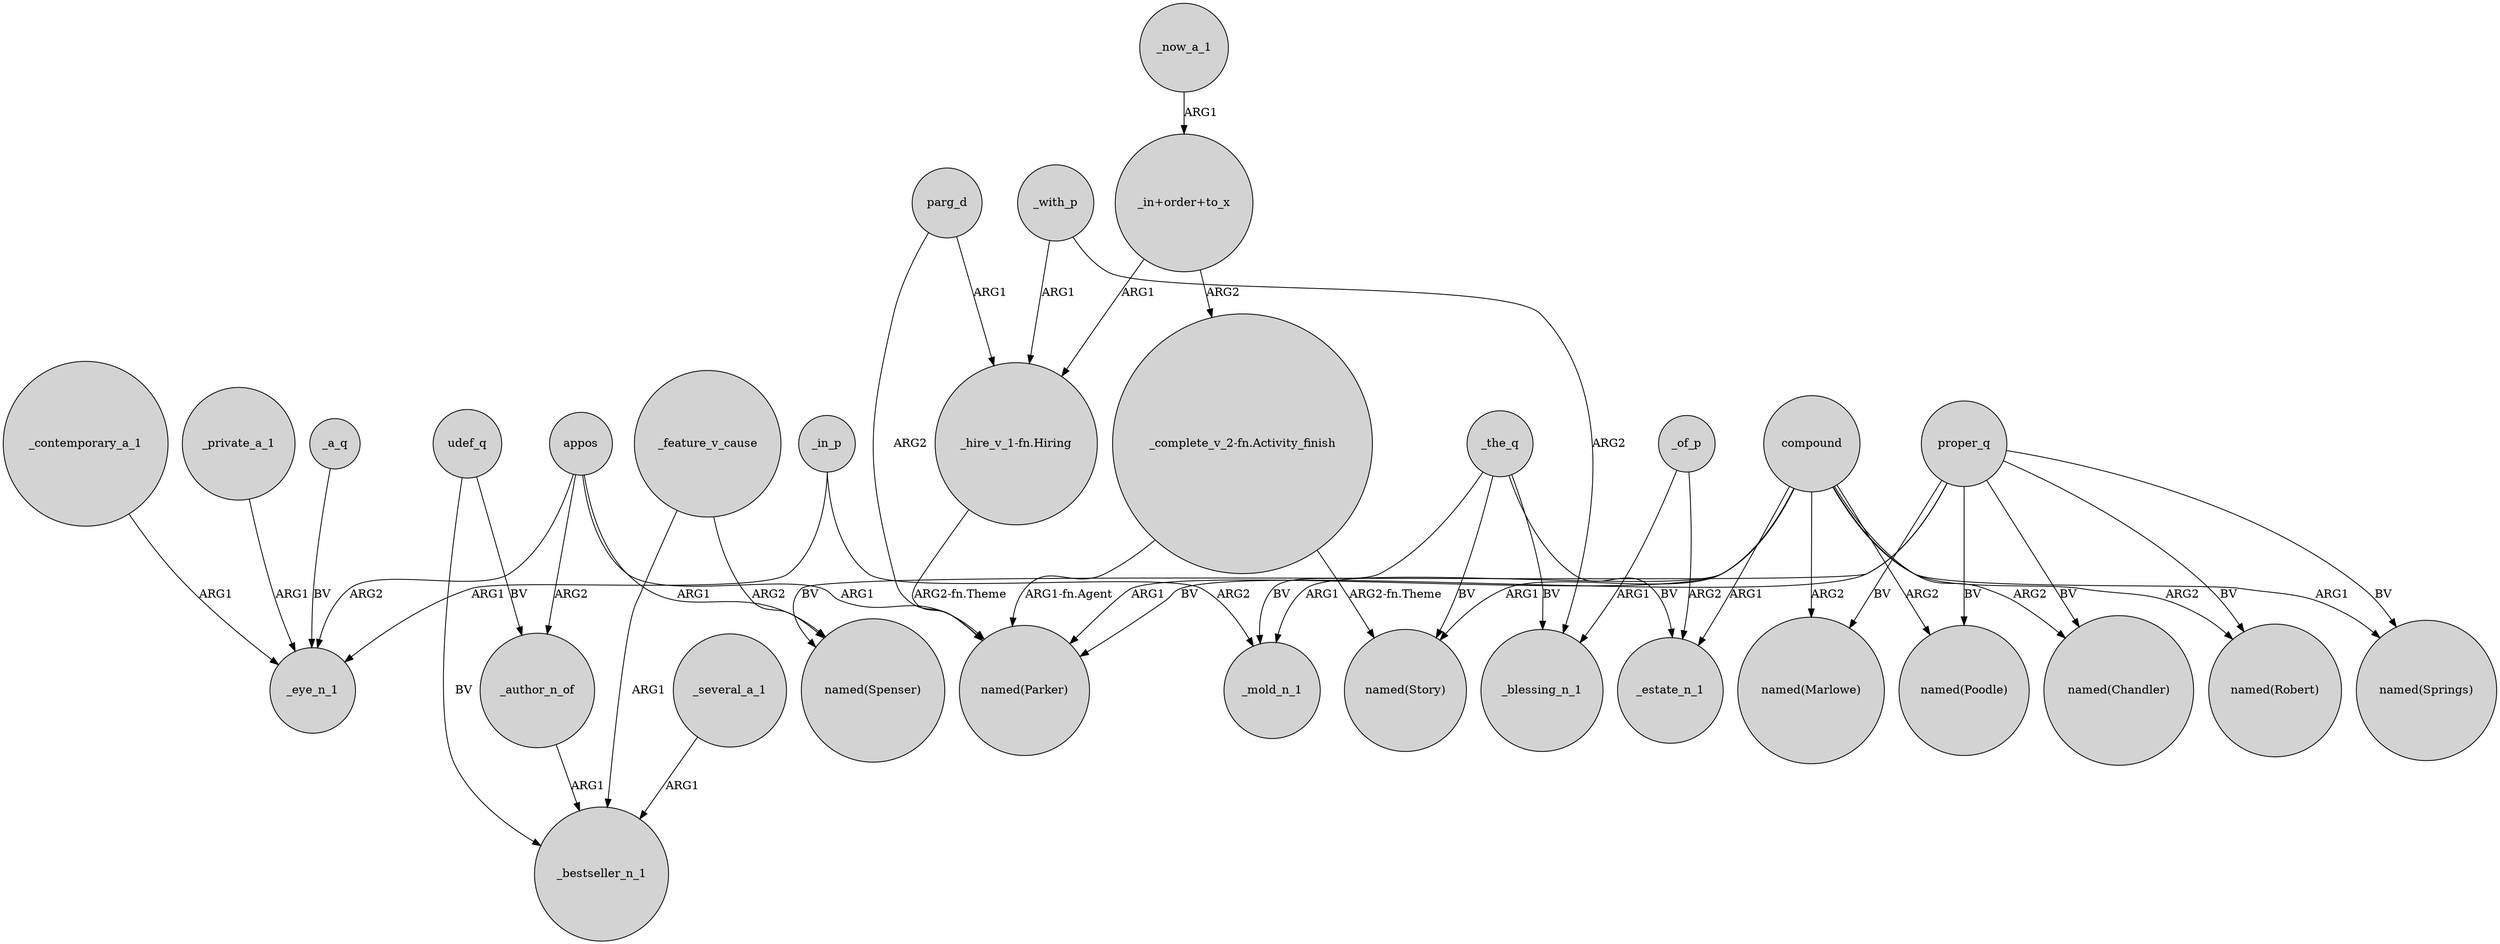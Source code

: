 digraph {
	node [shape=circle style=filled]
	_a_q -> _eye_n_1 [label=BV]
	_with_p -> _blessing_n_1 [label=ARG2]
	proper_q -> "named(Parker)" [label=BV]
	proper_q -> "named(Spenser)" [label=BV]
	_the_q -> _estate_n_1 [label=BV]
	appos -> "named(Spenser)" [label=ARG1]
	_of_p -> _blessing_n_1 [label=ARG1]
	compound -> "named(Springs)" [label=ARG1]
	"_in+order+to_x" -> "_hire_v_1-fn.Hiring" [label=ARG1]
	_private_a_1 -> _eye_n_1 [label=ARG1]
	compound -> "named(Parker)" [label=ARG1]
	_feature_v_cause -> "named(Spenser)" [label=ARG2]
	compound -> "named(Robert)" [label=ARG2]
	proper_q -> "named(Marlowe)" [label=BV]
	_the_q -> _blessing_n_1 [label=BV]
	proper_q -> "named(Springs)" [label=BV]
	appos -> _eye_n_1 [label=ARG2]
	_with_p -> "_hire_v_1-fn.Hiring" [label=ARG1]
	_of_p -> _estate_n_1 [label=ARG2]
	compound -> "named(Chandler)" [label=ARG2]
	_now_a_1 -> "_in+order+to_x" [label=ARG1]
	proper_q -> "named(Poodle)" [label=BV]
	_several_a_1 -> _bestseller_n_1 [label=ARG1]
	appos -> _author_n_of [label=ARG2]
	appos -> "named(Parker)" [label=ARG1]
	"_hire_v_1-fn.Hiring" -> "named(Parker)" [label="ARG2-fn.Theme"]
	proper_q -> "named(Robert)" [label=BV]
	_in_p -> _mold_n_1 [label=ARG2]
	parg_d -> "named(Parker)" [label=ARG2]
	proper_q -> "named(Chandler)" [label=BV]
	compound -> "named(Marlowe)" [label=ARG2]
	compound -> _estate_n_1 [label=ARG1]
	_contemporary_a_1 -> _eye_n_1 [label=ARG1]
	_author_n_of -> _bestseller_n_1 [label=ARG1]
	_in_p -> _eye_n_1 [label=ARG1]
	_the_q -> _mold_n_1 [label=BV]
	_feature_v_cause -> _bestseller_n_1 [label=ARG1]
	"_complete_v_2-fn.Activity_finish" -> "named(Parker)" [label="ARG1-fn.Agent"]
	_the_q -> "named(Story)" [label=BV]
	"_complete_v_2-fn.Activity_finish" -> "named(Story)" [label="ARG2-fn.Theme"]
	compound -> "named(Story)" [label=ARG1]
	udef_q -> _author_n_of [label=BV]
	parg_d -> "_hire_v_1-fn.Hiring" [label=ARG1]
	compound -> "named(Poodle)" [label=ARG2]
	"_in+order+to_x" -> "_complete_v_2-fn.Activity_finish" [label=ARG2]
	udef_q -> _bestseller_n_1 [label=BV]
	compound -> _mold_n_1 [label=ARG1]
}
